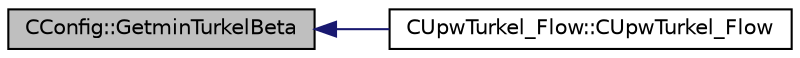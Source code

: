 digraph "CConfig::GetminTurkelBeta"
{
  edge [fontname="Helvetica",fontsize="10",labelfontname="Helvetica",labelfontsize="10"];
  node [fontname="Helvetica",fontsize="10",shape=record];
  rankdir="LR";
  Node7830 [label="CConfig::GetminTurkelBeta",height=0.2,width=0.4,color="black", fillcolor="grey75", style="filled", fontcolor="black"];
  Node7830 -> Node7831 [dir="back",color="midnightblue",fontsize="10",style="solid",fontname="Helvetica"];
  Node7831 [label="CUpwTurkel_Flow::CUpwTurkel_Flow",height=0.2,width=0.4,color="black", fillcolor="white", style="filled",URL="$class_c_upw_turkel___flow.html#a6c86a11deb845c8a2ca85e6b20927b21",tooltip="Constructor of the class. "];
}
